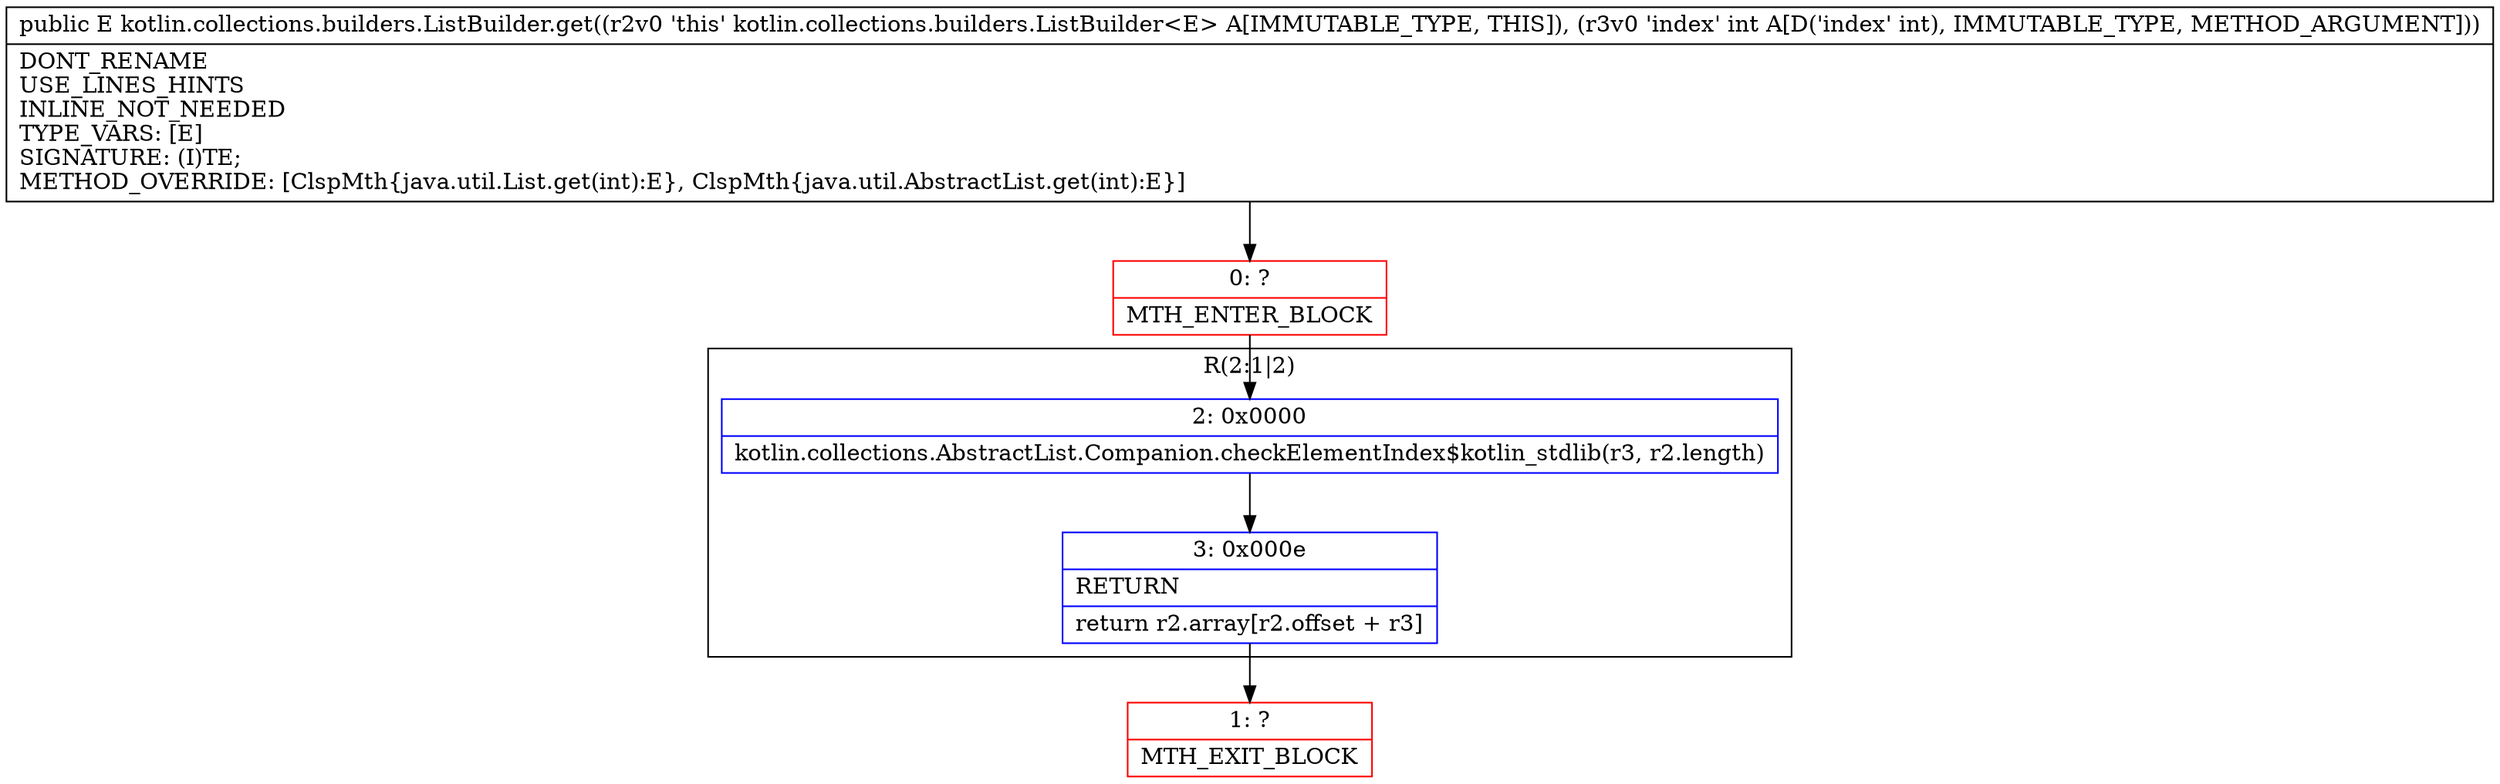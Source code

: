 digraph "CFG forkotlin.collections.builders.ListBuilder.get(I)Ljava\/lang\/Object;" {
subgraph cluster_Region_1360937223 {
label = "R(2:1|2)";
node [shape=record,color=blue];
Node_2 [shape=record,label="{2\:\ 0x0000|kotlin.collections.AbstractList.Companion.checkElementIndex$kotlin_stdlib(r3, r2.length)\l}"];
Node_3 [shape=record,label="{3\:\ 0x000e|RETURN\l|return r2.array[r2.offset + r3]\l}"];
}
Node_0 [shape=record,color=red,label="{0\:\ ?|MTH_ENTER_BLOCK\l}"];
Node_1 [shape=record,color=red,label="{1\:\ ?|MTH_EXIT_BLOCK\l}"];
MethodNode[shape=record,label="{public E kotlin.collections.builders.ListBuilder.get((r2v0 'this' kotlin.collections.builders.ListBuilder\<E\> A[IMMUTABLE_TYPE, THIS]), (r3v0 'index' int A[D('index' int), IMMUTABLE_TYPE, METHOD_ARGUMENT]))  | DONT_RENAME\lUSE_LINES_HINTS\lINLINE_NOT_NEEDED\lTYPE_VARS: [E]\lSIGNATURE: (I)TE;\lMETHOD_OVERRIDE: [ClspMth\{java.util.List.get(int):E\}, ClspMth\{java.util.AbstractList.get(int):E\}]\l}"];
MethodNode -> Node_0;Node_2 -> Node_3;
Node_3 -> Node_1;
Node_0 -> Node_2;
}

